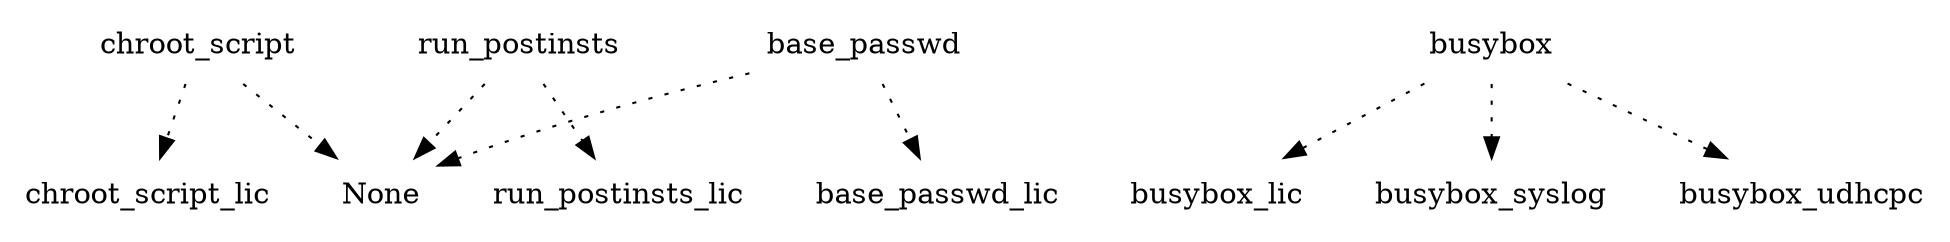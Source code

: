 digraph depends {
    node [shape=plaintext]
base_passwd -> None [style=dotted];
base_passwd -> base_passwd_lic [style=dotted];
busybox -> busybox_lic [style=dotted];
busybox -> busybox_syslog [style=dotted];
busybox -> busybox_udhcpc [style=dotted];
chroot_script -> None [style=dotted];
chroot_script -> chroot_script_lic [style=dotted];
run_postinsts -> None [style=dotted];
run_postinsts -> run_postinsts_lic [style=dotted];
}

